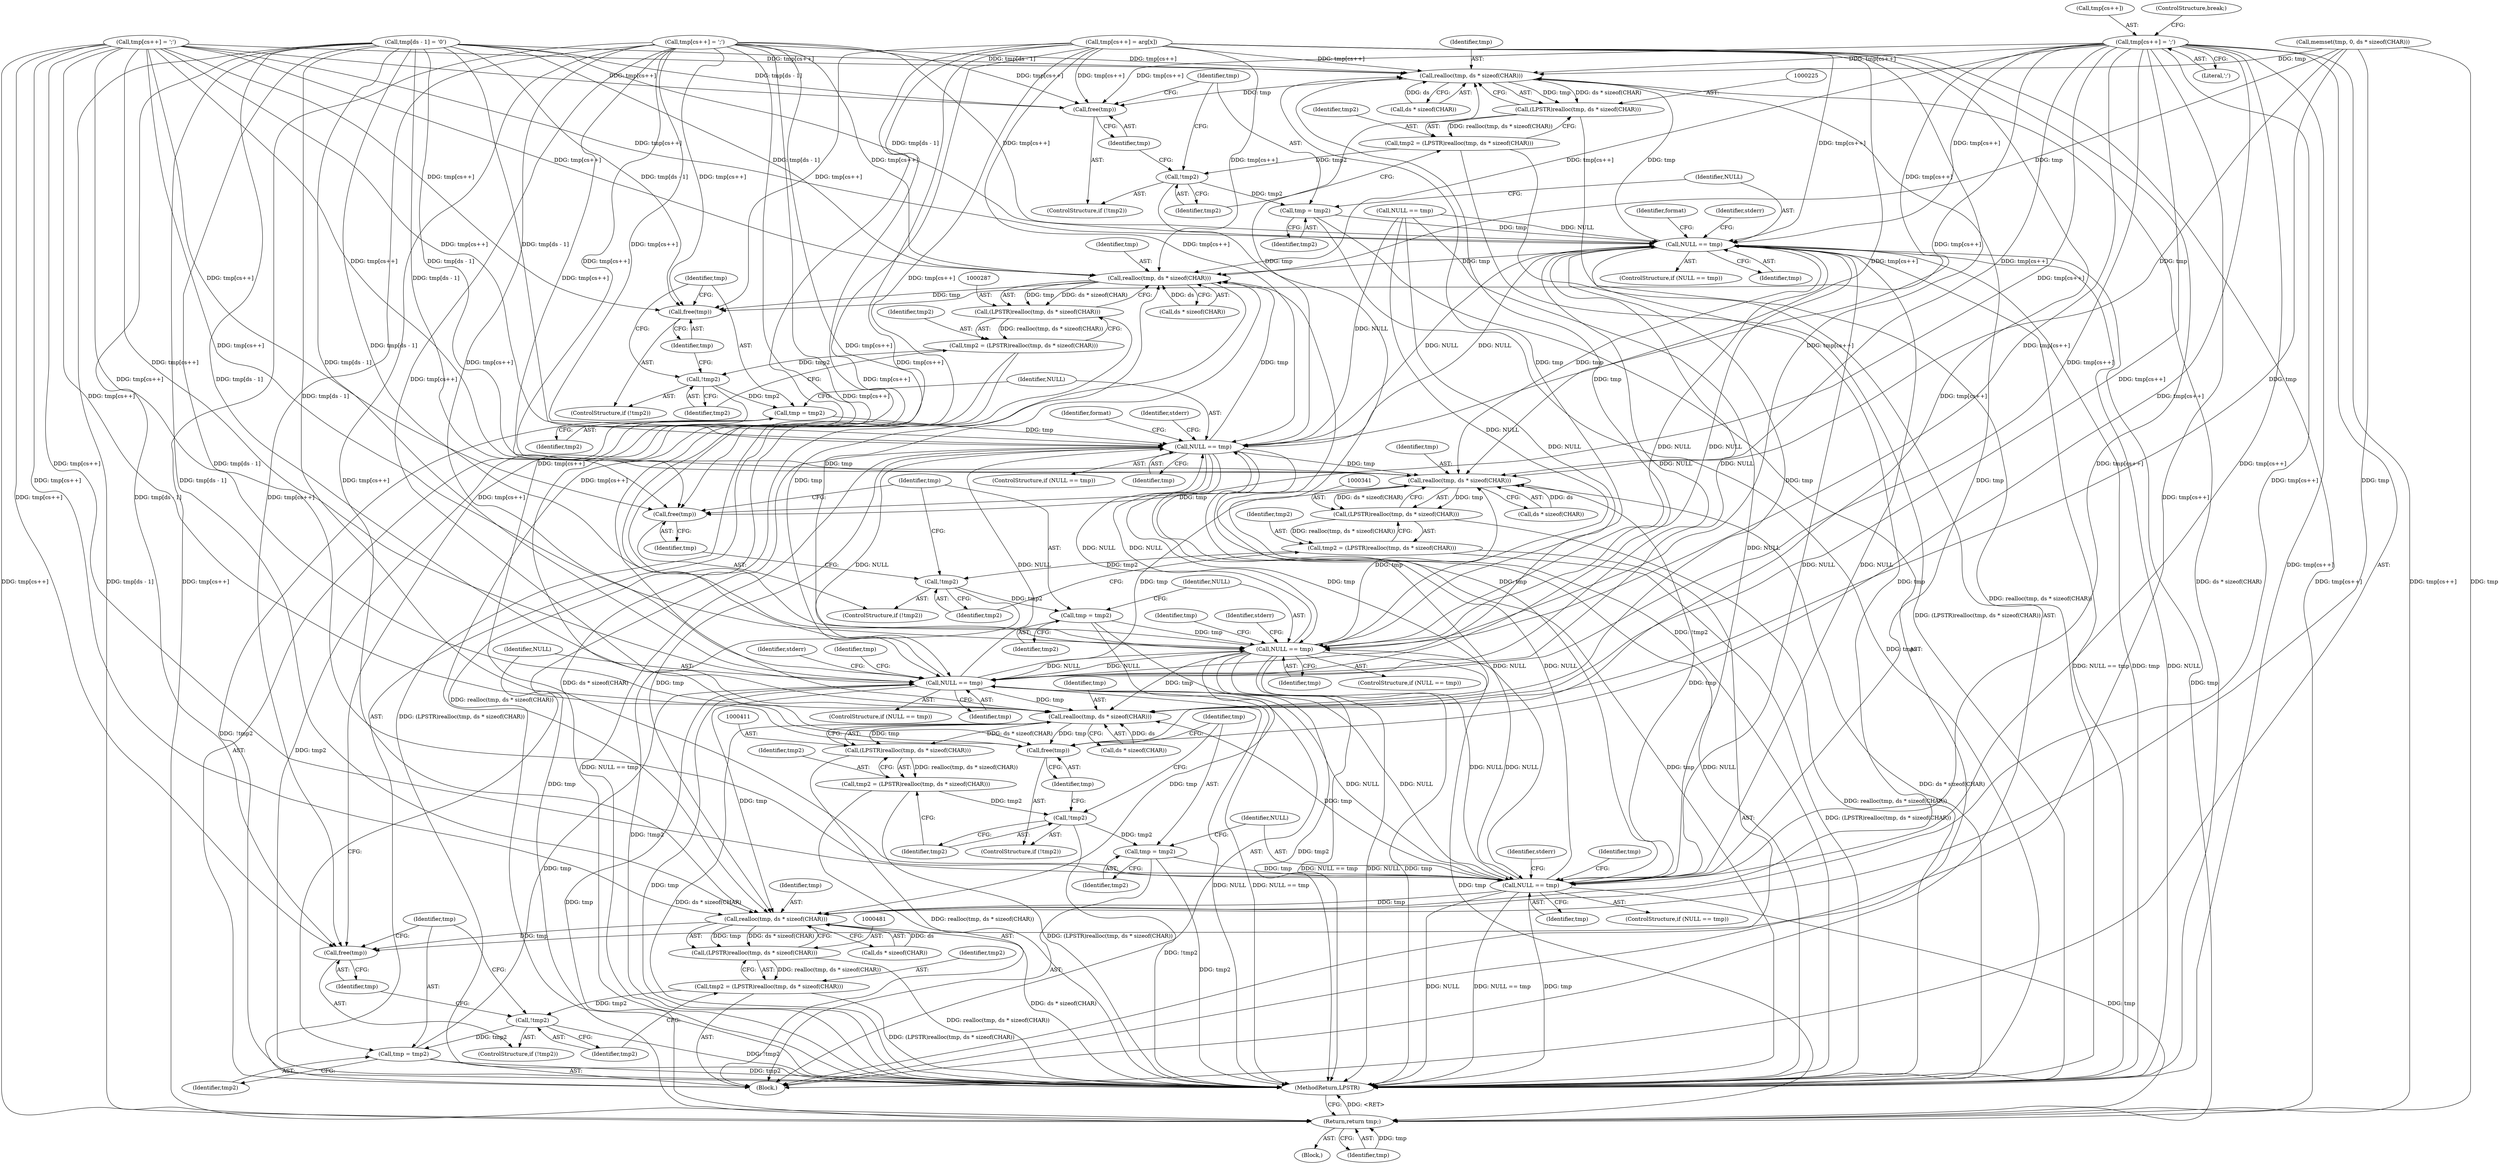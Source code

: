 digraph "0_FreeRDP_fc80ab45621bd966f70594c0b7393ec005a94007@array" {
"1000397" [label="(Call,tmp[cs++] = ';')"];
"1000226" [label="(Call,realloc(tmp, ds * sizeof(CHAR)))"];
"1000224" [label="(Call,(LPSTR)realloc(tmp, ds * sizeof(CHAR)))"];
"1000222" [label="(Call,tmp2 = (LPSTR)realloc(tmp, ds * sizeof(CHAR)))"];
"1000233" [label="(Call,!tmp2)"];
"1000237" [label="(Call,tmp = tmp2)"];
"1000241" [label="(Call,NULL == tmp)"];
"1000288" [label="(Call,realloc(tmp, ds * sizeof(CHAR)))"];
"1000286" [label="(Call,(LPSTR)realloc(tmp, ds * sizeof(CHAR)))"];
"1000284" [label="(Call,tmp2 = (LPSTR)realloc(tmp, ds * sizeof(CHAR)))"];
"1000295" [label="(Call,!tmp2)"];
"1000299" [label="(Call,tmp = tmp2)"];
"1000303" [label="(Call,NULL == tmp)"];
"1000342" [label="(Call,realloc(tmp, ds * sizeof(CHAR)))"];
"1000340" [label="(Call,(LPSTR)realloc(tmp, ds * sizeof(CHAR)))"];
"1000338" [label="(Call,tmp2 = (LPSTR)realloc(tmp, ds * sizeof(CHAR)))"];
"1000349" [label="(Call,!tmp2)"];
"1000353" [label="(Call,tmp = tmp2)"];
"1000357" [label="(Call,NULL == tmp)"];
"1000412" [label="(Call,realloc(tmp, ds * sizeof(CHAR)))"];
"1000410" [label="(Call,(LPSTR)realloc(tmp, ds * sizeof(CHAR)))"];
"1000408" [label="(Call,tmp2 = (LPSTR)realloc(tmp, ds * sizeof(CHAR)))"];
"1000419" [label="(Call,!tmp2)"];
"1000423" [label="(Call,tmp = tmp2)"];
"1000427" [label="(Call,NULL == tmp)"];
"1000482" [label="(Call,realloc(tmp, ds * sizeof(CHAR)))"];
"1000480" [label="(Call,(LPSTR)realloc(tmp, ds * sizeof(CHAR)))"];
"1000478" [label="(Call,tmp2 = (LPSTR)realloc(tmp, ds * sizeof(CHAR)))"];
"1000489" [label="(Call,!tmp2)"];
"1000493" [label="(Call,tmp = tmp2)"];
"1000497" [label="(Call,NULL == tmp)"];
"1000555" [label="(Return,return tmp;)"];
"1000491" [label="(Call,free(tmp))"];
"1000421" [label="(Call,free(tmp))"];
"1000351" [label="(Call,free(tmp))"];
"1000297" [label="(Call,free(tmp))"];
"1000235" [label="(Call,free(tmp))"];
"1000224" [label="(Call,(LPSTR)realloc(tmp, ds * sizeof(CHAR)))"];
"1000227" [label="(Identifier,tmp)"];
"1000241" [label="(Call,NULL == tmp)"];
"1000226" [label="(Call,realloc(tmp, ds * sizeof(CHAR)))"];
"1000359" [label="(Identifier,tmp)"];
"1000491" [label="(Call,free(tmp))"];
"1000420" [label="(Identifier,tmp2)"];
"1000252" [label="(Identifier,format)"];
"1000492" [label="(Identifier,tmp)"];
"1000484" [label="(Call,ds * sizeof(CHAR))"];
"1000357" [label="(Call,NULL == tmp)"];
"1000369" [label="(Identifier,tmp)"];
"1000498" [label="(Identifier,NULL)"];
"1000302" [label="(ControlStructure,if (NULL == tmp))"];
"1000428" [label="(Identifier,NULL)"];
"1000548" [label="(Call,tmp[ds - 1] = '\0')"];
"1000233" [label="(Call,!tmp2)"];
"1000301" [label="(Identifier,tmp2)"];
"1000432" [label="(Identifier,stderr)"];
"1000497" [label="(Call,NULL == tmp)"];
"1000362" [label="(Identifier,stderr)"];
"1000298" [label="(Identifier,tmp)"];
"1000297" [label="(Call,free(tmp))"];
"1000308" [label="(Identifier,stderr)"];
"1000188" [label="(Call,memset(tmp, 0, ds * sizeof(CHAR)))"];
"1000355" [label="(Identifier,tmp2)"];
"1000426" [label="(ControlStructure,if (NULL == tmp))"];
"1000246" [label="(Identifier,stderr)"];
"1000222" [label="(Call,tmp2 = (LPSTR)realloc(tmp, ds * sizeof(CHAR)))"];
"1000339" [label="(Identifier,tmp2)"];
"1000423" [label="(Call,tmp = tmp2)"];
"1000209" [label="(Block,)"];
"1000299" [label="(Call,tmp = tmp2)"];
"1000496" [label="(ControlStructure,if (NULL == tmp))"];
"1000480" [label="(Call,(LPSTR)realloc(tmp, ds * sizeof(CHAR)))"];
"1000286" [label="(Call,(LPSTR)realloc(tmp, ds * sizeof(CHAR)))"];
"1000424" [label="(Identifier,tmp)"];
"1000429" [label="(Identifier,tmp)"];
"1000439" [label="(Identifier,tmp)"];
"1000418" [label="(ControlStructure,if (!tmp2))"];
"1000419" [label="(Call,!tmp2)"];
"1000410" [label="(Call,(LPSTR)realloc(tmp, ds * sizeof(CHAR)))"];
"1000555" [label="(Return,return tmp;)"];
"1000235" [label="(Call,free(tmp))"];
"1000284" [label="(Call,tmp2 = (LPSTR)realloc(tmp, ds * sizeof(CHAR)))"];
"1000242" [label="(Identifier,NULL)"];
"1000352" [label="(Identifier,tmp)"];
"1000228" [label="(Call,ds * sizeof(CHAR))"];
"1000300" [label="(Identifier,tmp)"];
"1000350" [label="(Identifier,tmp2)"];
"1000303" [label="(Call,NULL == tmp)"];
"1000412" [label="(Call,realloc(tmp, ds * sizeof(CHAR)))"];
"1000232" [label="(ControlStructure,if (!tmp2))"];
"1000305" [label="(Identifier,tmp)"];
"1000427" [label="(Call,NULL == tmp)"];
"1000493" [label="(Call,tmp = tmp2)"];
"1000409" [label="(Identifier,tmp2)"];
"1000488" [label="(ControlStructure,if (!tmp2))"];
"1000285" [label="(Identifier,tmp2)"];
"1000499" [label="(Identifier,tmp)"];
"1000343" [label="(Identifier,tmp)"];
"1000342" [label="(Call,realloc(tmp, ds * sizeof(CHAR)))"];
"1000314" [label="(Identifier,format)"];
"1000557" [label="(MethodReturn,LPSTR)"];
"1000489" [label="(Call,!tmp2)"];
"1000240" [label="(ControlStructure,if (NULL == tmp))"];
"1000344" [label="(Call,ds * sizeof(CHAR))"];
"1000531" [label="(Call,tmp[cs++] = ';')"];
"1000234" [label="(Identifier,tmp2)"];
"1000478" [label="(Call,tmp2 = (LPSTR)realloc(tmp, ds * sizeof(CHAR)))"];
"1000351" [label="(Call,free(tmp))"];
"1000290" [label="(Call,ds * sizeof(CHAR))"];
"1000490" [label="(Identifier,tmp2)"];
"1000494" [label="(Identifier,tmp)"];
"1000483" [label="(Identifier,tmp)"];
"1000502" [label="(Identifier,stderr)"];
"1000349" [label="(Call,!tmp2)"];
"1000479" [label="(Identifier,tmp2)"];
"1000238" [label="(Identifier,tmp)"];
"1000539" [label="(Call,tmp[cs++] = arg[x])"];
"1000223" [label="(Identifier,tmp2)"];
"1000304" [label="(Identifier,NULL)"];
"1000467" [label="(Call,tmp[cs++] = ';')"];
"1000495" [label="(Identifier,tmp2)"];
"1000414" [label="(Call,ds * sizeof(CHAR))"];
"1000294" [label="(ControlStructure,if (!tmp2))"];
"1000288" [label="(Call,realloc(tmp, ds * sizeof(CHAR)))"];
"1000338" [label="(Call,tmp2 = (LPSTR)realloc(tmp, ds * sizeof(CHAR)))"];
"1000289" [label="(Identifier,tmp)"];
"1000239" [label="(Identifier,tmp2)"];
"1000348" [label="(ControlStructure,if (!tmp2))"];
"1000509" [label="(Identifier,tmp)"];
"1000295" [label="(Call,!tmp2)"];
"1000296" [label="(Identifier,tmp2)"];
"1000354" [label="(Identifier,tmp)"];
"1000408" [label="(Call,tmp2 = (LPSTR)realloc(tmp, ds * sizeof(CHAR)))"];
"1000397" [label="(Call,tmp[cs++] = ';')"];
"1000178" [label="(Call,NULL == tmp)"];
"1000402" [label="(Literal,';')"];
"1000236" [label="(Identifier,tmp)"];
"1000413" [label="(Identifier,tmp)"];
"1000356" [label="(ControlStructure,if (NULL == tmp))"];
"1000358" [label="(Identifier,NULL)"];
"1000111" [label="(Block,)"];
"1000425" [label="(Identifier,tmp2)"];
"1000237" [label="(Call,tmp = tmp2)"];
"1000482" [label="(Call,realloc(tmp, ds * sizeof(CHAR)))"];
"1000556" [label="(Identifier,tmp)"];
"1000243" [label="(Identifier,tmp)"];
"1000340" [label="(Call,(LPSTR)realloc(tmp, ds * sizeof(CHAR)))"];
"1000421" [label="(Call,free(tmp))"];
"1000398" [label="(Call,tmp[cs++])"];
"1000422" [label="(Identifier,tmp)"];
"1000353" [label="(Call,tmp = tmp2)"];
"1000403" [label="(ControlStructure,break;)"];
"1000397" -> "1000209"  [label="AST: "];
"1000397" -> "1000402"  [label="CFG: "];
"1000398" -> "1000397"  [label="AST: "];
"1000402" -> "1000397"  [label="AST: "];
"1000403" -> "1000397"  [label="CFG: "];
"1000397" -> "1000557"  [label="DDG: tmp[cs++]"];
"1000397" -> "1000226"  [label="DDG: tmp[cs++]"];
"1000397" -> "1000235"  [label="DDG: tmp[cs++]"];
"1000397" -> "1000241"  [label="DDG: tmp[cs++]"];
"1000397" -> "1000288"  [label="DDG: tmp[cs++]"];
"1000397" -> "1000297"  [label="DDG: tmp[cs++]"];
"1000397" -> "1000303"  [label="DDG: tmp[cs++]"];
"1000397" -> "1000342"  [label="DDG: tmp[cs++]"];
"1000397" -> "1000351"  [label="DDG: tmp[cs++]"];
"1000397" -> "1000357"  [label="DDG: tmp[cs++]"];
"1000397" -> "1000412"  [label="DDG: tmp[cs++]"];
"1000397" -> "1000421"  [label="DDG: tmp[cs++]"];
"1000397" -> "1000427"  [label="DDG: tmp[cs++]"];
"1000397" -> "1000482"  [label="DDG: tmp[cs++]"];
"1000397" -> "1000491"  [label="DDG: tmp[cs++]"];
"1000397" -> "1000497"  [label="DDG: tmp[cs++]"];
"1000397" -> "1000555"  [label="DDG: tmp[cs++]"];
"1000226" -> "1000224"  [label="AST: "];
"1000226" -> "1000228"  [label="CFG: "];
"1000227" -> "1000226"  [label="AST: "];
"1000228" -> "1000226"  [label="AST: "];
"1000224" -> "1000226"  [label="CFG: "];
"1000226" -> "1000557"  [label="DDG: ds * sizeof(CHAR)"];
"1000226" -> "1000224"  [label="DDG: tmp"];
"1000226" -> "1000224"  [label="DDG: ds * sizeof(CHAR)"];
"1000539" -> "1000226"  [label="DDG: tmp[cs++]"];
"1000467" -> "1000226"  [label="DDG: tmp[cs++]"];
"1000188" -> "1000226"  [label="DDG: tmp"];
"1000303" -> "1000226"  [label="DDG: tmp"];
"1000497" -> "1000226"  [label="DDG: tmp"];
"1000427" -> "1000226"  [label="DDG: tmp"];
"1000241" -> "1000226"  [label="DDG: tmp"];
"1000357" -> "1000226"  [label="DDG: tmp"];
"1000531" -> "1000226"  [label="DDG: tmp[cs++]"];
"1000548" -> "1000226"  [label="DDG: tmp[ds - 1]"];
"1000228" -> "1000226"  [label="DDG: ds"];
"1000226" -> "1000235"  [label="DDG: tmp"];
"1000224" -> "1000222"  [label="AST: "];
"1000225" -> "1000224"  [label="AST: "];
"1000222" -> "1000224"  [label="CFG: "];
"1000224" -> "1000557"  [label="DDG: realloc(tmp, ds * sizeof(CHAR))"];
"1000224" -> "1000222"  [label="DDG: realloc(tmp, ds * sizeof(CHAR))"];
"1000222" -> "1000209"  [label="AST: "];
"1000223" -> "1000222"  [label="AST: "];
"1000234" -> "1000222"  [label="CFG: "];
"1000222" -> "1000557"  [label="DDG: (LPSTR)realloc(tmp, ds * sizeof(CHAR))"];
"1000222" -> "1000233"  [label="DDG: tmp2"];
"1000233" -> "1000232"  [label="AST: "];
"1000233" -> "1000234"  [label="CFG: "];
"1000234" -> "1000233"  [label="AST: "];
"1000236" -> "1000233"  [label="CFG: "];
"1000238" -> "1000233"  [label="CFG: "];
"1000233" -> "1000557"  [label="DDG: !tmp2"];
"1000233" -> "1000237"  [label="DDG: tmp2"];
"1000237" -> "1000209"  [label="AST: "];
"1000237" -> "1000239"  [label="CFG: "];
"1000238" -> "1000237"  [label="AST: "];
"1000239" -> "1000237"  [label="AST: "];
"1000242" -> "1000237"  [label="CFG: "];
"1000237" -> "1000557"  [label="DDG: tmp2"];
"1000237" -> "1000241"  [label="DDG: tmp"];
"1000241" -> "1000240"  [label="AST: "];
"1000241" -> "1000243"  [label="CFG: "];
"1000242" -> "1000241"  [label="AST: "];
"1000243" -> "1000241"  [label="AST: "];
"1000246" -> "1000241"  [label="CFG: "];
"1000252" -> "1000241"  [label="CFG: "];
"1000241" -> "1000557"  [label="DDG: NULL"];
"1000241" -> "1000557"  [label="DDG: NULL == tmp"];
"1000241" -> "1000557"  [label="DDG: tmp"];
"1000427" -> "1000241"  [label="DDG: NULL"];
"1000178" -> "1000241"  [label="DDG: NULL"];
"1000357" -> "1000241"  [label="DDG: NULL"];
"1000497" -> "1000241"  [label="DDG: NULL"];
"1000303" -> "1000241"  [label="DDG: NULL"];
"1000539" -> "1000241"  [label="DDG: tmp[cs++]"];
"1000467" -> "1000241"  [label="DDG: tmp[cs++]"];
"1000531" -> "1000241"  [label="DDG: tmp[cs++]"];
"1000548" -> "1000241"  [label="DDG: tmp[ds - 1]"];
"1000241" -> "1000288"  [label="DDG: tmp"];
"1000241" -> "1000303"  [label="DDG: NULL"];
"1000241" -> "1000342"  [label="DDG: tmp"];
"1000241" -> "1000357"  [label="DDG: NULL"];
"1000241" -> "1000412"  [label="DDG: tmp"];
"1000241" -> "1000427"  [label="DDG: NULL"];
"1000241" -> "1000482"  [label="DDG: tmp"];
"1000241" -> "1000497"  [label="DDG: NULL"];
"1000241" -> "1000555"  [label="DDG: tmp"];
"1000288" -> "1000286"  [label="AST: "];
"1000288" -> "1000290"  [label="CFG: "];
"1000289" -> "1000288"  [label="AST: "];
"1000290" -> "1000288"  [label="AST: "];
"1000286" -> "1000288"  [label="CFG: "];
"1000288" -> "1000557"  [label="DDG: ds * sizeof(CHAR)"];
"1000288" -> "1000286"  [label="DDG: tmp"];
"1000288" -> "1000286"  [label="DDG: ds * sizeof(CHAR)"];
"1000539" -> "1000288"  [label="DDG: tmp[cs++]"];
"1000467" -> "1000288"  [label="DDG: tmp[cs++]"];
"1000188" -> "1000288"  [label="DDG: tmp"];
"1000303" -> "1000288"  [label="DDG: tmp"];
"1000497" -> "1000288"  [label="DDG: tmp"];
"1000427" -> "1000288"  [label="DDG: tmp"];
"1000357" -> "1000288"  [label="DDG: tmp"];
"1000531" -> "1000288"  [label="DDG: tmp[cs++]"];
"1000548" -> "1000288"  [label="DDG: tmp[ds - 1]"];
"1000290" -> "1000288"  [label="DDG: ds"];
"1000288" -> "1000297"  [label="DDG: tmp"];
"1000286" -> "1000284"  [label="AST: "];
"1000287" -> "1000286"  [label="AST: "];
"1000284" -> "1000286"  [label="CFG: "];
"1000286" -> "1000557"  [label="DDG: realloc(tmp, ds * sizeof(CHAR))"];
"1000286" -> "1000284"  [label="DDG: realloc(tmp, ds * sizeof(CHAR))"];
"1000284" -> "1000209"  [label="AST: "];
"1000285" -> "1000284"  [label="AST: "];
"1000296" -> "1000284"  [label="CFG: "];
"1000284" -> "1000557"  [label="DDG: (LPSTR)realloc(tmp, ds * sizeof(CHAR))"];
"1000284" -> "1000295"  [label="DDG: tmp2"];
"1000295" -> "1000294"  [label="AST: "];
"1000295" -> "1000296"  [label="CFG: "];
"1000296" -> "1000295"  [label="AST: "];
"1000298" -> "1000295"  [label="CFG: "];
"1000300" -> "1000295"  [label="CFG: "];
"1000295" -> "1000557"  [label="DDG: !tmp2"];
"1000295" -> "1000299"  [label="DDG: tmp2"];
"1000299" -> "1000209"  [label="AST: "];
"1000299" -> "1000301"  [label="CFG: "];
"1000300" -> "1000299"  [label="AST: "];
"1000301" -> "1000299"  [label="AST: "];
"1000304" -> "1000299"  [label="CFG: "];
"1000299" -> "1000557"  [label="DDG: tmp2"];
"1000299" -> "1000303"  [label="DDG: tmp"];
"1000303" -> "1000302"  [label="AST: "];
"1000303" -> "1000305"  [label="CFG: "];
"1000304" -> "1000303"  [label="AST: "];
"1000305" -> "1000303"  [label="AST: "];
"1000308" -> "1000303"  [label="CFG: "];
"1000314" -> "1000303"  [label="CFG: "];
"1000303" -> "1000557"  [label="DDG: NULL"];
"1000303" -> "1000557"  [label="DDG: NULL == tmp"];
"1000303" -> "1000557"  [label="DDG: tmp"];
"1000427" -> "1000303"  [label="DDG: NULL"];
"1000178" -> "1000303"  [label="DDG: NULL"];
"1000357" -> "1000303"  [label="DDG: NULL"];
"1000497" -> "1000303"  [label="DDG: NULL"];
"1000539" -> "1000303"  [label="DDG: tmp[cs++]"];
"1000467" -> "1000303"  [label="DDG: tmp[cs++]"];
"1000531" -> "1000303"  [label="DDG: tmp[cs++]"];
"1000548" -> "1000303"  [label="DDG: tmp[ds - 1]"];
"1000303" -> "1000342"  [label="DDG: tmp"];
"1000303" -> "1000357"  [label="DDG: NULL"];
"1000303" -> "1000412"  [label="DDG: tmp"];
"1000303" -> "1000427"  [label="DDG: NULL"];
"1000303" -> "1000482"  [label="DDG: tmp"];
"1000303" -> "1000497"  [label="DDG: NULL"];
"1000303" -> "1000555"  [label="DDG: tmp"];
"1000342" -> "1000340"  [label="AST: "];
"1000342" -> "1000344"  [label="CFG: "];
"1000343" -> "1000342"  [label="AST: "];
"1000344" -> "1000342"  [label="AST: "];
"1000340" -> "1000342"  [label="CFG: "];
"1000342" -> "1000557"  [label="DDG: ds * sizeof(CHAR)"];
"1000342" -> "1000340"  [label="DDG: tmp"];
"1000342" -> "1000340"  [label="DDG: ds * sizeof(CHAR)"];
"1000539" -> "1000342"  [label="DDG: tmp[cs++]"];
"1000467" -> "1000342"  [label="DDG: tmp[cs++]"];
"1000188" -> "1000342"  [label="DDG: tmp"];
"1000497" -> "1000342"  [label="DDG: tmp"];
"1000427" -> "1000342"  [label="DDG: tmp"];
"1000357" -> "1000342"  [label="DDG: tmp"];
"1000531" -> "1000342"  [label="DDG: tmp[cs++]"];
"1000548" -> "1000342"  [label="DDG: tmp[ds - 1]"];
"1000344" -> "1000342"  [label="DDG: ds"];
"1000342" -> "1000351"  [label="DDG: tmp"];
"1000340" -> "1000338"  [label="AST: "];
"1000341" -> "1000340"  [label="AST: "];
"1000338" -> "1000340"  [label="CFG: "];
"1000340" -> "1000557"  [label="DDG: realloc(tmp, ds * sizeof(CHAR))"];
"1000340" -> "1000338"  [label="DDG: realloc(tmp, ds * sizeof(CHAR))"];
"1000338" -> "1000209"  [label="AST: "];
"1000339" -> "1000338"  [label="AST: "];
"1000350" -> "1000338"  [label="CFG: "];
"1000338" -> "1000557"  [label="DDG: (LPSTR)realloc(tmp, ds * sizeof(CHAR))"];
"1000338" -> "1000349"  [label="DDG: tmp2"];
"1000349" -> "1000348"  [label="AST: "];
"1000349" -> "1000350"  [label="CFG: "];
"1000350" -> "1000349"  [label="AST: "];
"1000352" -> "1000349"  [label="CFG: "];
"1000354" -> "1000349"  [label="CFG: "];
"1000349" -> "1000557"  [label="DDG: !tmp2"];
"1000349" -> "1000353"  [label="DDG: tmp2"];
"1000353" -> "1000209"  [label="AST: "];
"1000353" -> "1000355"  [label="CFG: "];
"1000354" -> "1000353"  [label="AST: "];
"1000355" -> "1000353"  [label="AST: "];
"1000358" -> "1000353"  [label="CFG: "];
"1000353" -> "1000557"  [label="DDG: tmp2"];
"1000353" -> "1000357"  [label="DDG: tmp"];
"1000357" -> "1000356"  [label="AST: "];
"1000357" -> "1000359"  [label="CFG: "];
"1000358" -> "1000357"  [label="AST: "];
"1000359" -> "1000357"  [label="AST: "];
"1000362" -> "1000357"  [label="CFG: "];
"1000369" -> "1000357"  [label="CFG: "];
"1000357" -> "1000557"  [label="DDG: NULL == tmp"];
"1000357" -> "1000557"  [label="DDG: NULL"];
"1000357" -> "1000557"  [label="DDG: tmp"];
"1000427" -> "1000357"  [label="DDG: NULL"];
"1000178" -> "1000357"  [label="DDG: NULL"];
"1000497" -> "1000357"  [label="DDG: NULL"];
"1000539" -> "1000357"  [label="DDG: tmp[cs++]"];
"1000467" -> "1000357"  [label="DDG: tmp[cs++]"];
"1000531" -> "1000357"  [label="DDG: tmp[cs++]"];
"1000548" -> "1000357"  [label="DDG: tmp[ds - 1]"];
"1000357" -> "1000412"  [label="DDG: tmp"];
"1000357" -> "1000427"  [label="DDG: NULL"];
"1000357" -> "1000482"  [label="DDG: tmp"];
"1000357" -> "1000497"  [label="DDG: NULL"];
"1000357" -> "1000555"  [label="DDG: tmp"];
"1000412" -> "1000410"  [label="AST: "];
"1000412" -> "1000414"  [label="CFG: "];
"1000413" -> "1000412"  [label="AST: "];
"1000414" -> "1000412"  [label="AST: "];
"1000410" -> "1000412"  [label="CFG: "];
"1000412" -> "1000557"  [label="DDG: ds * sizeof(CHAR)"];
"1000412" -> "1000410"  [label="DDG: tmp"];
"1000412" -> "1000410"  [label="DDG: ds * sizeof(CHAR)"];
"1000539" -> "1000412"  [label="DDG: tmp[cs++]"];
"1000467" -> "1000412"  [label="DDG: tmp[cs++]"];
"1000188" -> "1000412"  [label="DDG: tmp"];
"1000497" -> "1000412"  [label="DDG: tmp"];
"1000427" -> "1000412"  [label="DDG: tmp"];
"1000531" -> "1000412"  [label="DDG: tmp[cs++]"];
"1000548" -> "1000412"  [label="DDG: tmp[ds - 1]"];
"1000414" -> "1000412"  [label="DDG: ds"];
"1000412" -> "1000421"  [label="DDG: tmp"];
"1000410" -> "1000408"  [label="AST: "];
"1000411" -> "1000410"  [label="AST: "];
"1000408" -> "1000410"  [label="CFG: "];
"1000410" -> "1000557"  [label="DDG: realloc(tmp, ds * sizeof(CHAR))"];
"1000410" -> "1000408"  [label="DDG: realloc(tmp, ds * sizeof(CHAR))"];
"1000408" -> "1000209"  [label="AST: "];
"1000409" -> "1000408"  [label="AST: "];
"1000420" -> "1000408"  [label="CFG: "];
"1000408" -> "1000557"  [label="DDG: (LPSTR)realloc(tmp, ds * sizeof(CHAR))"];
"1000408" -> "1000419"  [label="DDG: tmp2"];
"1000419" -> "1000418"  [label="AST: "];
"1000419" -> "1000420"  [label="CFG: "];
"1000420" -> "1000419"  [label="AST: "];
"1000422" -> "1000419"  [label="CFG: "];
"1000424" -> "1000419"  [label="CFG: "];
"1000419" -> "1000557"  [label="DDG: !tmp2"];
"1000419" -> "1000423"  [label="DDG: tmp2"];
"1000423" -> "1000209"  [label="AST: "];
"1000423" -> "1000425"  [label="CFG: "];
"1000424" -> "1000423"  [label="AST: "];
"1000425" -> "1000423"  [label="AST: "];
"1000428" -> "1000423"  [label="CFG: "];
"1000423" -> "1000557"  [label="DDG: tmp2"];
"1000423" -> "1000427"  [label="DDG: tmp"];
"1000427" -> "1000426"  [label="AST: "];
"1000427" -> "1000429"  [label="CFG: "];
"1000428" -> "1000427"  [label="AST: "];
"1000429" -> "1000427"  [label="AST: "];
"1000432" -> "1000427"  [label="CFG: "];
"1000439" -> "1000427"  [label="CFG: "];
"1000427" -> "1000557"  [label="DDG: NULL"];
"1000427" -> "1000557"  [label="DDG: NULL == tmp"];
"1000427" -> "1000557"  [label="DDG: tmp"];
"1000178" -> "1000427"  [label="DDG: NULL"];
"1000497" -> "1000427"  [label="DDG: NULL"];
"1000539" -> "1000427"  [label="DDG: tmp[cs++]"];
"1000467" -> "1000427"  [label="DDG: tmp[cs++]"];
"1000531" -> "1000427"  [label="DDG: tmp[cs++]"];
"1000548" -> "1000427"  [label="DDG: tmp[ds - 1]"];
"1000427" -> "1000482"  [label="DDG: tmp"];
"1000427" -> "1000497"  [label="DDG: NULL"];
"1000427" -> "1000555"  [label="DDG: tmp"];
"1000482" -> "1000480"  [label="AST: "];
"1000482" -> "1000484"  [label="CFG: "];
"1000483" -> "1000482"  [label="AST: "];
"1000484" -> "1000482"  [label="AST: "];
"1000480" -> "1000482"  [label="CFG: "];
"1000482" -> "1000557"  [label="DDG: ds * sizeof(CHAR)"];
"1000482" -> "1000480"  [label="DDG: tmp"];
"1000482" -> "1000480"  [label="DDG: ds * sizeof(CHAR)"];
"1000539" -> "1000482"  [label="DDG: tmp[cs++]"];
"1000467" -> "1000482"  [label="DDG: tmp[cs++]"];
"1000188" -> "1000482"  [label="DDG: tmp"];
"1000497" -> "1000482"  [label="DDG: tmp"];
"1000531" -> "1000482"  [label="DDG: tmp[cs++]"];
"1000548" -> "1000482"  [label="DDG: tmp[ds - 1]"];
"1000484" -> "1000482"  [label="DDG: ds"];
"1000482" -> "1000491"  [label="DDG: tmp"];
"1000480" -> "1000478"  [label="AST: "];
"1000481" -> "1000480"  [label="AST: "];
"1000478" -> "1000480"  [label="CFG: "];
"1000480" -> "1000557"  [label="DDG: realloc(tmp, ds * sizeof(CHAR))"];
"1000480" -> "1000478"  [label="DDG: realloc(tmp, ds * sizeof(CHAR))"];
"1000478" -> "1000209"  [label="AST: "];
"1000479" -> "1000478"  [label="AST: "];
"1000490" -> "1000478"  [label="CFG: "];
"1000478" -> "1000557"  [label="DDG: (LPSTR)realloc(tmp, ds * sizeof(CHAR))"];
"1000478" -> "1000489"  [label="DDG: tmp2"];
"1000489" -> "1000488"  [label="AST: "];
"1000489" -> "1000490"  [label="CFG: "];
"1000490" -> "1000489"  [label="AST: "];
"1000492" -> "1000489"  [label="CFG: "];
"1000494" -> "1000489"  [label="CFG: "];
"1000489" -> "1000557"  [label="DDG: !tmp2"];
"1000489" -> "1000493"  [label="DDG: tmp2"];
"1000493" -> "1000209"  [label="AST: "];
"1000493" -> "1000495"  [label="CFG: "];
"1000494" -> "1000493"  [label="AST: "];
"1000495" -> "1000493"  [label="AST: "];
"1000498" -> "1000493"  [label="CFG: "];
"1000493" -> "1000557"  [label="DDG: tmp2"];
"1000493" -> "1000497"  [label="DDG: tmp"];
"1000497" -> "1000496"  [label="AST: "];
"1000497" -> "1000499"  [label="CFG: "];
"1000498" -> "1000497"  [label="AST: "];
"1000499" -> "1000497"  [label="AST: "];
"1000502" -> "1000497"  [label="CFG: "];
"1000509" -> "1000497"  [label="CFG: "];
"1000497" -> "1000557"  [label="DDG: NULL"];
"1000497" -> "1000557"  [label="DDG: NULL == tmp"];
"1000497" -> "1000557"  [label="DDG: tmp"];
"1000178" -> "1000497"  [label="DDG: NULL"];
"1000539" -> "1000497"  [label="DDG: tmp[cs++]"];
"1000467" -> "1000497"  [label="DDG: tmp[cs++]"];
"1000531" -> "1000497"  [label="DDG: tmp[cs++]"];
"1000548" -> "1000497"  [label="DDG: tmp[ds - 1]"];
"1000497" -> "1000555"  [label="DDG: tmp"];
"1000555" -> "1000111"  [label="AST: "];
"1000555" -> "1000556"  [label="CFG: "];
"1000556" -> "1000555"  [label="AST: "];
"1000557" -> "1000555"  [label="CFG: "];
"1000555" -> "1000557"  [label="DDG: <RET>"];
"1000556" -> "1000555"  [label="DDG: tmp"];
"1000539" -> "1000555"  [label="DDG: tmp[cs++]"];
"1000467" -> "1000555"  [label="DDG: tmp[cs++]"];
"1000188" -> "1000555"  [label="DDG: tmp"];
"1000531" -> "1000555"  [label="DDG: tmp[cs++]"];
"1000548" -> "1000555"  [label="DDG: tmp[ds - 1]"];
"1000491" -> "1000488"  [label="AST: "];
"1000491" -> "1000492"  [label="CFG: "];
"1000492" -> "1000491"  [label="AST: "];
"1000494" -> "1000491"  [label="CFG: "];
"1000539" -> "1000491"  [label="DDG: tmp[cs++]"];
"1000467" -> "1000491"  [label="DDG: tmp[cs++]"];
"1000531" -> "1000491"  [label="DDG: tmp[cs++]"];
"1000548" -> "1000491"  [label="DDG: tmp[ds - 1]"];
"1000421" -> "1000418"  [label="AST: "];
"1000421" -> "1000422"  [label="CFG: "];
"1000422" -> "1000421"  [label="AST: "];
"1000424" -> "1000421"  [label="CFG: "];
"1000539" -> "1000421"  [label="DDG: tmp[cs++]"];
"1000467" -> "1000421"  [label="DDG: tmp[cs++]"];
"1000531" -> "1000421"  [label="DDG: tmp[cs++]"];
"1000548" -> "1000421"  [label="DDG: tmp[ds - 1]"];
"1000351" -> "1000348"  [label="AST: "];
"1000351" -> "1000352"  [label="CFG: "];
"1000352" -> "1000351"  [label="AST: "];
"1000354" -> "1000351"  [label="CFG: "];
"1000539" -> "1000351"  [label="DDG: tmp[cs++]"];
"1000467" -> "1000351"  [label="DDG: tmp[cs++]"];
"1000531" -> "1000351"  [label="DDG: tmp[cs++]"];
"1000548" -> "1000351"  [label="DDG: tmp[ds - 1]"];
"1000297" -> "1000294"  [label="AST: "];
"1000297" -> "1000298"  [label="CFG: "];
"1000298" -> "1000297"  [label="AST: "];
"1000300" -> "1000297"  [label="CFG: "];
"1000539" -> "1000297"  [label="DDG: tmp[cs++]"];
"1000467" -> "1000297"  [label="DDG: tmp[cs++]"];
"1000531" -> "1000297"  [label="DDG: tmp[cs++]"];
"1000548" -> "1000297"  [label="DDG: tmp[ds - 1]"];
"1000235" -> "1000232"  [label="AST: "];
"1000235" -> "1000236"  [label="CFG: "];
"1000236" -> "1000235"  [label="AST: "];
"1000238" -> "1000235"  [label="CFG: "];
"1000539" -> "1000235"  [label="DDG: tmp[cs++]"];
"1000467" -> "1000235"  [label="DDG: tmp[cs++]"];
"1000531" -> "1000235"  [label="DDG: tmp[cs++]"];
"1000548" -> "1000235"  [label="DDG: tmp[ds - 1]"];
}
